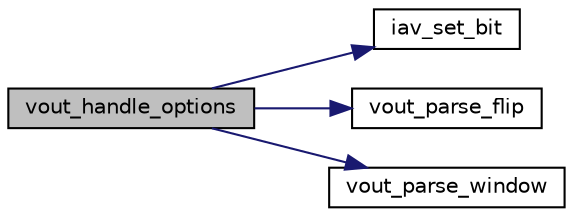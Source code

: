 digraph "vout_handle_options"
{
 // INTERACTIVE_SVG=YES
 // LATEX_PDF_SIZE
  bgcolor="transparent";
  edge [fontname="Helvetica",fontsize="10",labelfontname="Helvetica",labelfontsize="10"];
  node [fontname="Helvetica",fontsize="10",shape=record];
  rankdir="LR";
  Node1 [label="vout_handle_options",height=0.2,width=0.4,color="black", fillcolor="grey75", style="filled", fontcolor="black",tooltip=" "];
  Node1 -> Node2 [color="midnightblue",fontsize="10",style="solid",fontname="Helvetica"];
  Node2 [label="iav_set_bit",height=0.2,width=0.4,color="black",URL="/root/CooperSDK1.6_Provided/cooper_linux_sdk_1.6_20240129/cooper_linux_sdk_1.6/ambarella/out/doc_out/cv3_doc/doc/driver/driver.tag$df/dc0/group__IAV#ga1017bad21f4f38d0bb2b1836a1e8a907",tooltip=" "];
  Node1 -> Node3 [color="midnightblue",fontsize="10",style="solid",fontname="Helvetica"];
  Node3 [label="vout_parse_flip",height=0.2,width=0.4,color="black",URL="$d4/de8/vout__init_8c.html#a4a196d4a29fe072afd9ae4b1a432c75d",tooltip=" "];
  Node1 -> Node4 [color="midnightblue",fontsize="10",style="solid",fontname="Helvetica"];
  Node4 [label="vout_parse_window",height=0.2,width=0.4,color="black",URL="$d4/de8/vout__init_8c.html#af29e5bfecccdc5f59721fa4a1a5e4c1b",tooltip=" "];
}
